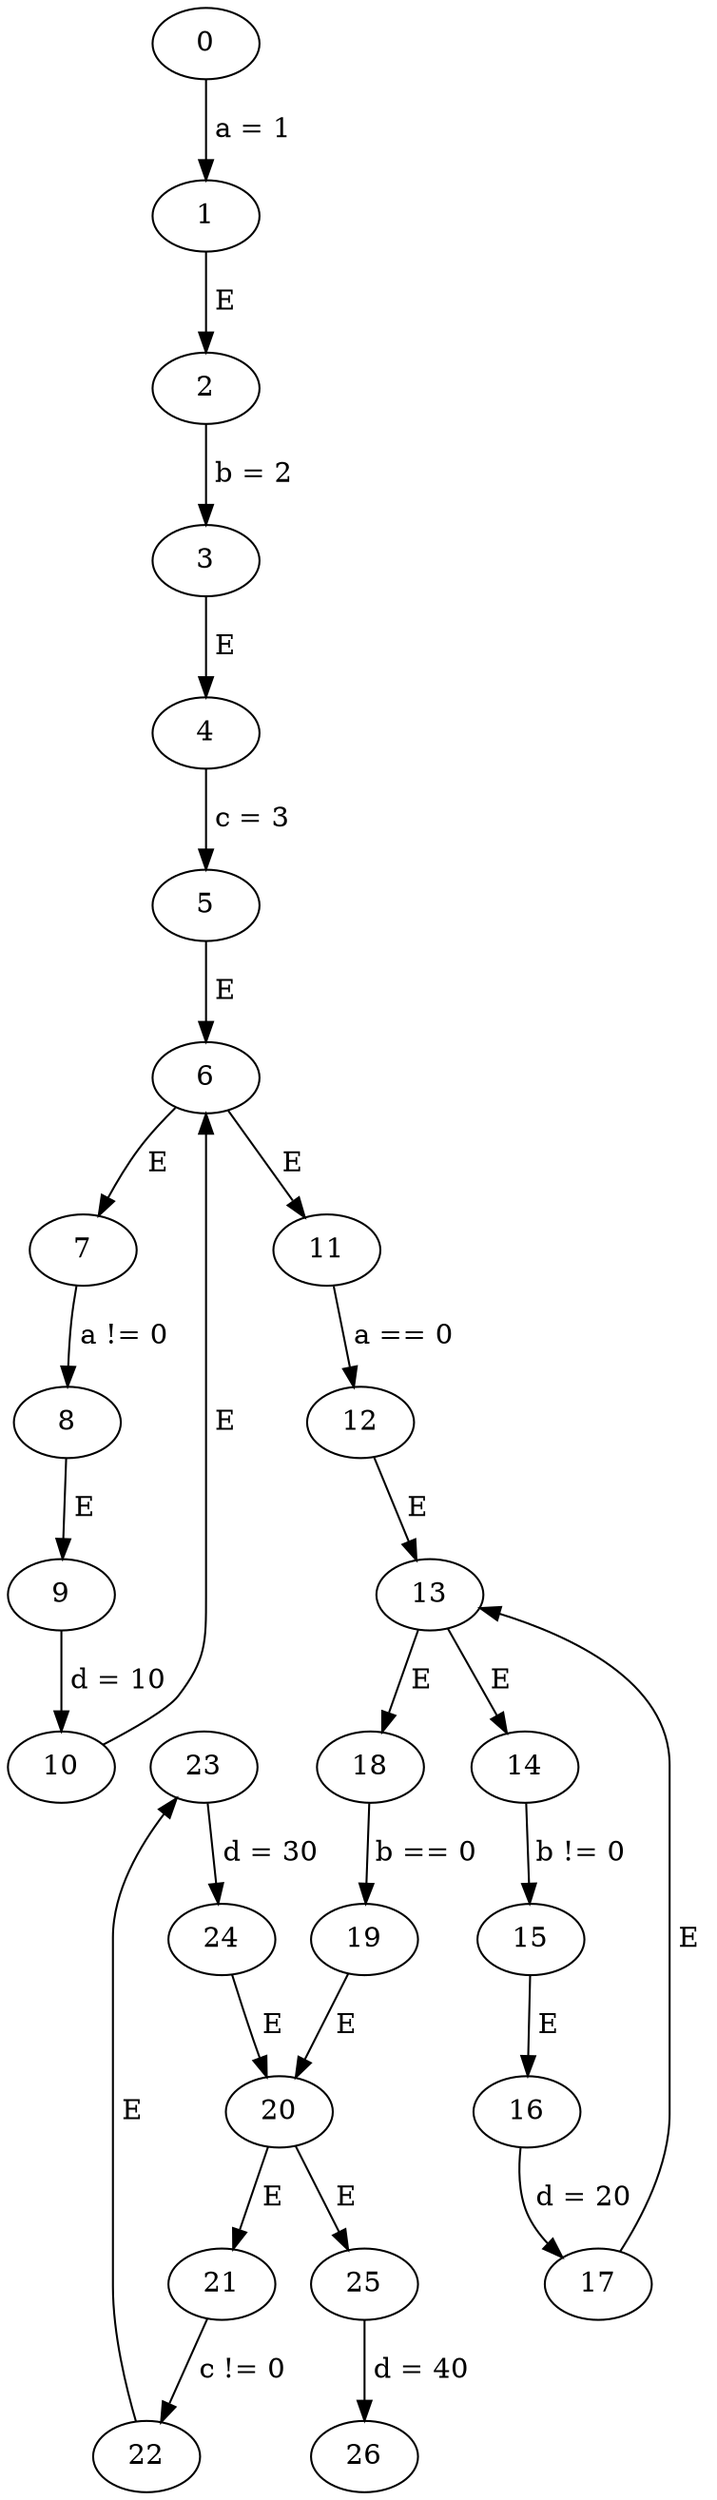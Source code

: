 // seqwhile
digraph {
	23 -> 24 [label=" d = 30 "]
	16 -> 17 [label=" d = 20 "]
	15 -> 16 [label=" E "]
	9 -> 10 [label=" d = 10 "]
	14 -> 15 [label=" b != 0 "]
	1 -> 2 [label=" E "]
	3 -> 4 [label=" E "]
	2 -> 3 [label=" b = 2 "]
	7 -> 8 [label=" a != 0 "]
	0 -> 1 [label=" a = 1 "]
	13 -> 18 [label=" E "]
	20 -> 21 [label=" E "]
	11 -> 12 [label=" a == 0 "]
	18 -> 19 [label=" b == 0 "]
	6 -> 7 [label=" E "]
	24 -> 20 [label=" E "]
	6 -> 11 [label=" E "]
	19 -> 20 [label=" E "]
	21 -> 22 [label=" c != 0 "]
	5 -> 6 [label=" E "]
	25 -> 26 [label=" d = 40 "]
	4 -> 5 [label=" c = 3 "]
	10 -> 6 [label=" E "]
	8 -> 9 [label=" E "]
	17 -> 13 [label=" E "]
	22 -> 23 [label=" E "]
	12 -> 13 [label=" E "]
	20 -> 25 [label=" E "]
	13 -> 14 [label=" E "]
}
